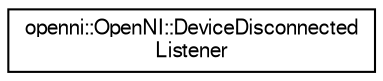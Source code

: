 digraph "Graphical Class Hierarchy"
{
  edge [fontname="FreeSans",fontsize="10",labelfontname="FreeSans",labelfontsize="10"];
  node [fontname="FreeSans",fontsize="10",shape=record];
  rankdir="LR";
  Node1 [label="openni::OpenNI::DeviceDisconnected\lListener",height=0.2,width=0.4,color="black", fillcolor="white", style="filled",URL="$classopenni_1_1_open_n_i_1_1_device_disconnected_listener.html"];
}

